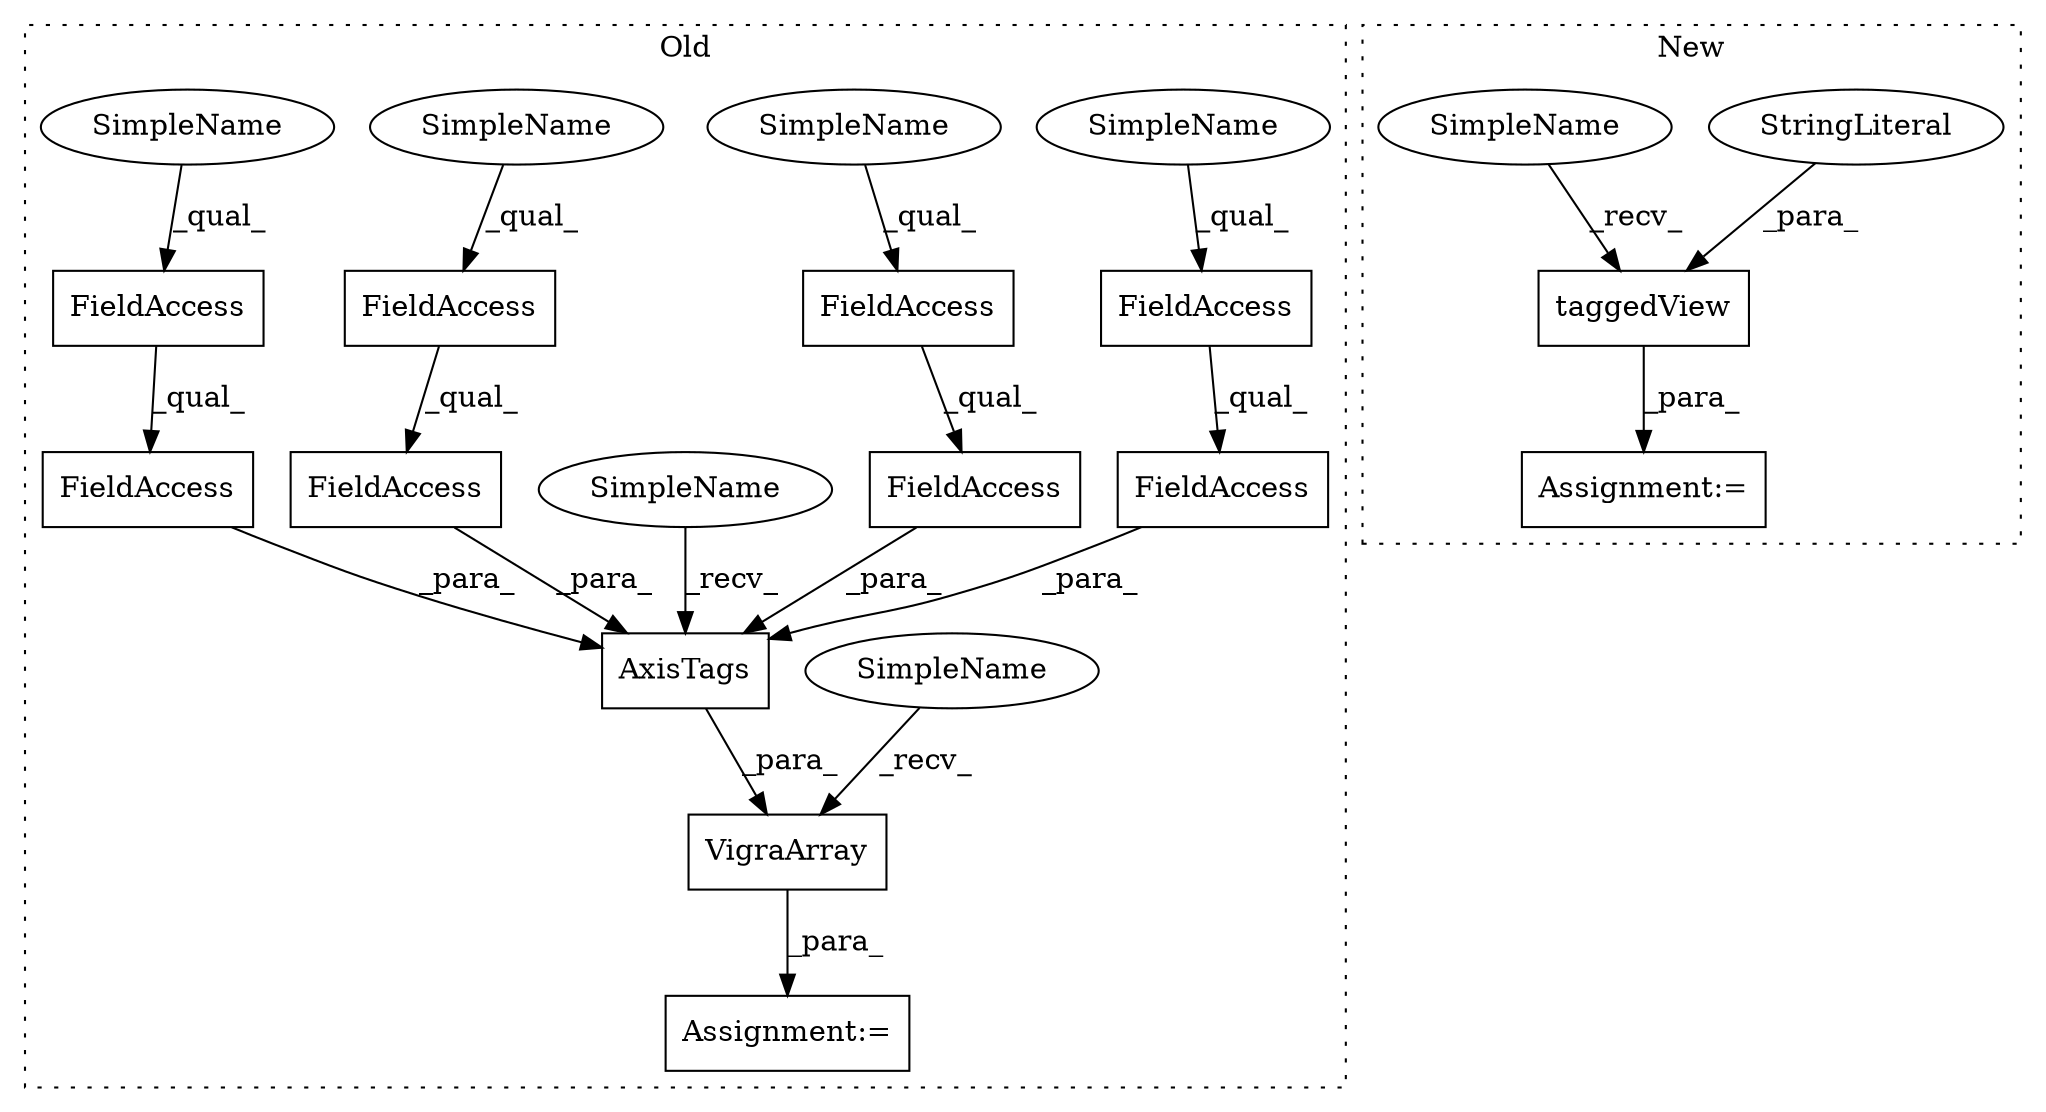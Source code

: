 digraph G {
subgraph cluster0 {
1 [label="AxisTags" a="32" s="1362,1438" l="9,1" shape="box"];
3 [label="FieldAccess" a="22" s="1371" l="14" shape="box"];
4 [label="FieldAccess" a="22" s="1371" l="16" shape="box"];
5 [label="FieldAccess" a="22" s="1405" l="14" shape="box"];
6 [label="FieldAccess" a="22" s="1422" l="16" shape="box"];
7 [label="FieldAccess" a="22" s="1422" l="14" shape="box"];
8 [label="FieldAccess" a="22" s="1405" l="16" shape="box"];
11 [label="Assignment:=" a="7" s="1335" l="1" shape="box"];
12 [label="FieldAccess" a="22" s="1388" l="16" shape="box"];
13 [label="FieldAccess" a="22" s="1388" l="14" shape="box"];
14 [label="VigraArray" a="32" s="1342,1439" l="11,1" shape="box"];
15 [label="SimpleName" a="42" s="1371" l="5" shape="ellipse"];
16 [label="SimpleName" a="42" s="1336" l="5" shape="ellipse"];
17 [label="SimpleName" a="42" s="1405" l="5" shape="ellipse"];
18 [label="SimpleName" a="42" s="1356" l="5" shape="ellipse"];
19 [label="SimpleName" a="42" s="1388" l="5" shape="ellipse"];
20 [label="SimpleName" a="42" s="1422" l="5" shape="ellipse"];
label = "Old";
style="dotted";
}
subgraph cluster1 {
2 [label="taggedView" a="32" s="1342,1362" l="11,1" shape="box"];
9 [label="StringLiteral" a="45" s="1356" l="6" shape="ellipse"];
10 [label="Assignment:=" a="7" s="1335" l="1" shape="box"];
21 [label="SimpleName" a="42" s="1336" l="5" shape="ellipse"];
label = "New";
style="dotted";
}
1 -> 14 [label="_para_"];
2 -> 10 [label="_para_"];
3 -> 4 [label="_qual_"];
4 -> 1 [label="_para_"];
5 -> 8 [label="_qual_"];
6 -> 1 [label="_para_"];
7 -> 6 [label="_qual_"];
8 -> 1 [label="_para_"];
9 -> 2 [label="_para_"];
12 -> 1 [label="_para_"];
13 -> 12 [label="_qual_"];
14 -> 11 [label="_para_"];
15 -> 3 [label="_qual_"];
16 -> 14 [label="_recv_"];
17 -> 5 [label="_qual_"];
18 -> 1 [label="_recv_"];
19 -> 13 [label="_qual_"];
20 -> 7 [label="_qual_"];
21 -> 2 [label="_recv_"];
}